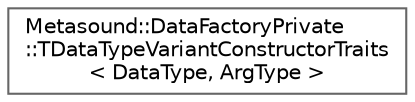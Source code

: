 digraph "Graphical Class Hierarchy"
{
 // INTERACTIVE_SVG=YES
 // LATEX_PDF_SIZE
  bgcolor="transparent";
  edge [fontname=Helvetica,fontsize=10,labelfontname=Helvetica,labelfontsize=10];
  node [fontname=Helvetica,fontsize=10,shape=box,height=0.2,width=0.4];
  rankdir="LR";
  Node0 [id="Node000000",label="Metasound::DataFactoryPrivate\l::TDataTypeVariantConstructorTraits\l\< DataType, ArgType \>",height=0.2,width=0.4,color="grey40", fillcolor="white", style="filled",URL="$d7/da3/structMetasound_1_1DataFactoryPrivate_1_1TDataTypeVariantConstructorTraits_3_01DataType_00_01ArgType_01_4.html",tooltip=" "];
}
